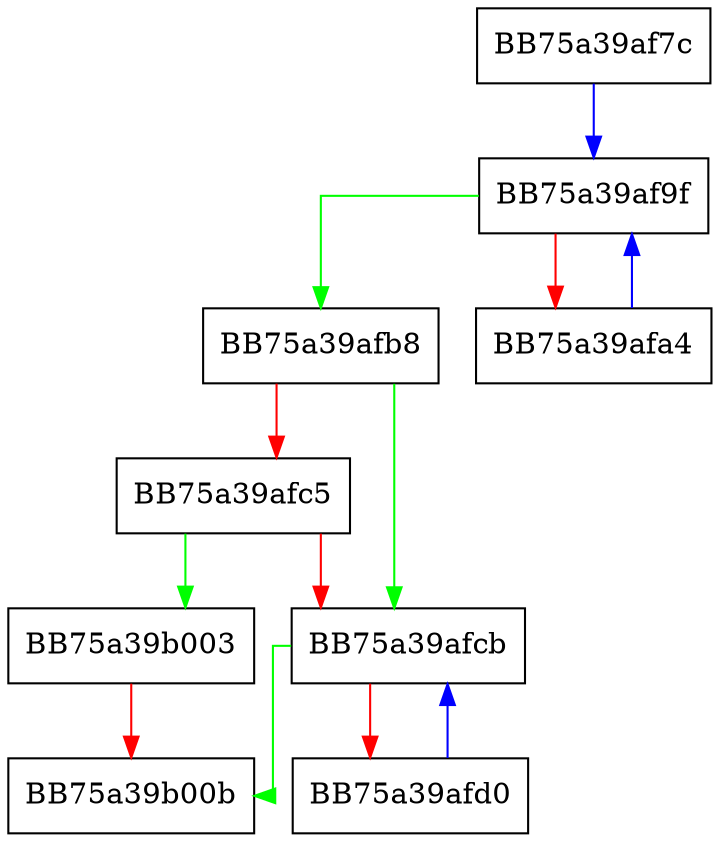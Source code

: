 digraph _Erase {
  node [shape="box"];
  graph [splines=ortho];
  BB75a39af7c -> BB75a39af9f [color="blue"];
  BB75a39af9f -> BB75a39afb8 [color="green"];
  BB75a39af9f -> BB75a39afa4 [color="red"];
  BB75a39afa4 -> BB75a39af9f [color="blue"];
  BB75a39afb8 -> BB75a39afcb [color="green"];
  BB75a39afb8 -> BB75a39afc5 [color="red"];
  BB75a39afc5 -> BB75a39b003 [color="green"];
  BB75a39afc5 -> BB75a39afcb [color="red"];
  BB75a39afcb -> BB75a39b00b [color="green"];
  BB75a39afcb -> BB75a39afd0 [color="red"];
  BB75a39afd0 -> BB75a39afcb [color="blue"];
  BB75a39b003 -> BB75a39b00b [color="red"];
}